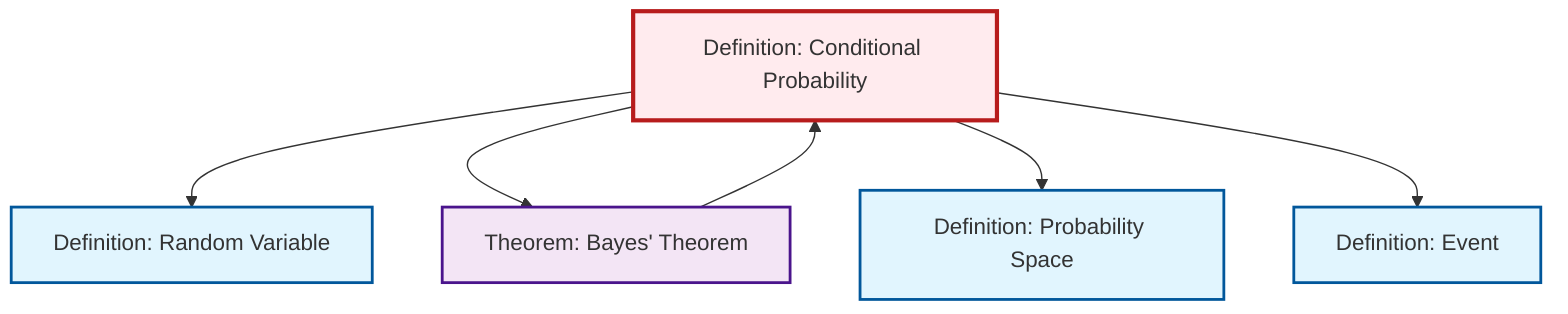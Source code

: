 graph TD
    classDef definition fill:#e1f5fe,stroke:#01579b,stroke-width:2px
    classDef theorem fill:#f3e5f5,stroke:#4a148c,stroke-width:2px
    classDef axiom fill:#fff3e0,stroke:#e65100,stroke-width:2px
    classDef example fill:#e8f5e9,stroke:#1b5e20,stroke-width:2px
    classDef current fill:#ffebee,stroke:#b71c1c,stroke-width:3px
    def-probability-space["Definition: Probability Space"]:::definition
    def-event["Definition: Event"]:::definition
    def-conditional-probability["Definition: Conditional Probability"]:::definition
    def-random-variable["Definition: Random Variable"]:::definition
    thm-bayes["Theorem: Bayes' Theorem"]:::theorem
    def-conditional-probability --> def-random-variable
    def-conditional-probability --> thm-bayes
    def-conditional-probability --> def-probability-space
    thm-bayes --> def-conditional-probability
    def-conditional-probability --> def-event
    class def-conditional-probability current